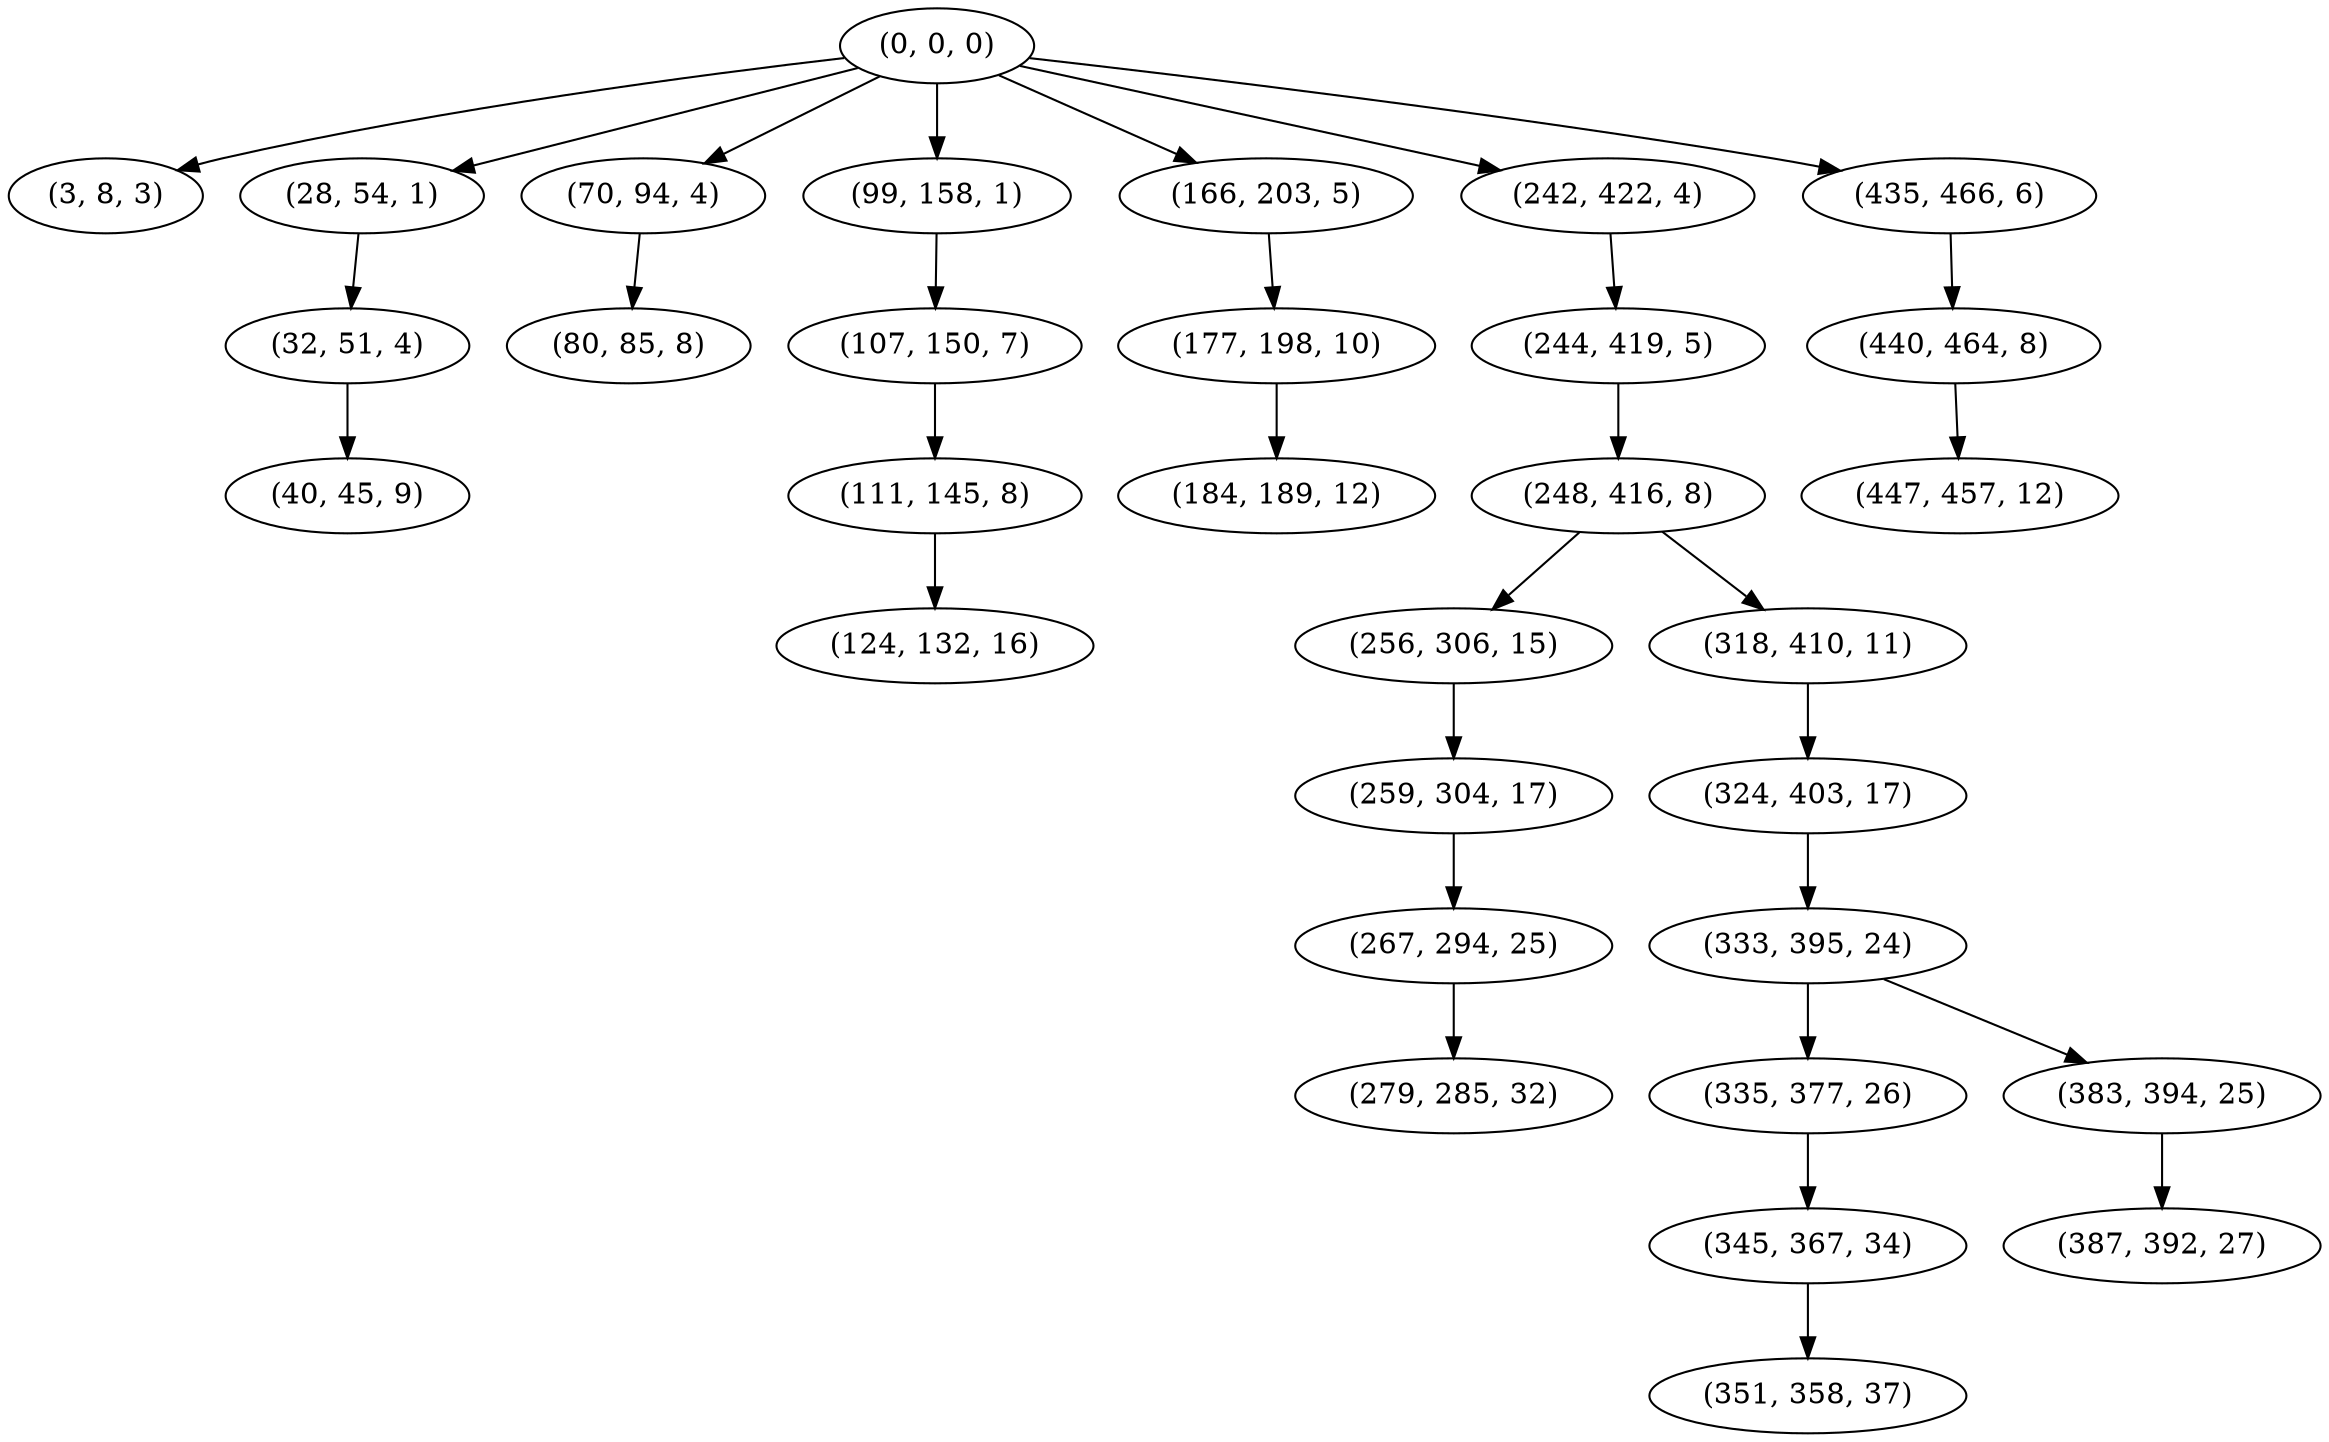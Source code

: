 digraph tree {
    "(0, 0, 0)";
    "(3, 8, 3)";
    "(28, 54, 1)";
    "(32, 51, 4)";
    "(40, 45, 9)";
    "(70, 94, 4)";
    "(80, 85, 8)";
    "(99, 158, 1)";
    "(107, 150, 7)";
    "(111, 145, 8)";
    "(124, 132, 16)";
    "(166, 203, 5)";
    "(177, 198, 10)";
    "(184, 189, 12)";
    "(242, 422, 4)";
    "(244, 419, 5)";
    "(248, 416, 8)";
    "(256, 306, 15)";
    "(259, 304, 17)";
    "(267, 294, 25)";
    "(279, 285, 32)";
    "(318, 410, 11)";
    "(324, 403, 17)";
    "(333, 395, 24)";
    "(335, 377, 26)";
    "(345, 367, 34)";
    "(351, 358, 37)";
    "(383, 394, 25)";
    "(387, 392, 27)";
    "(435, 466, 6)";
    "(440, 464, 8)";
    "(447, 457, 12)";
    "(0, 0, 0)" -> "(3, 8, 3)";
    "(0, 0, 0)" -> "(28, 54, 1)";
    "(0, 0, 0)" -> "(70, 94, 4)";
    "(0, 0, 0)" -> "(99, 158, 1)";
    "(0, 0, 0)" -> "(166, 203, 5)";
    "(0, 0, 0)" -> "(242, 422, 4)";
    "(0, 0, 0)" -> "(435, 466, 6)";
    "(28, 54, 1)" -> "(32, 51, 4)";
    "(32, 51, 4)" -> "(40, 45, 9)";
    "(70, 94, 4)" -> "(80, 85, 8)";
    "(99, 158, 1)" -> "(107, 150, 7)";
    "(107, 150, 7)" -> "(111, 145, 8)";
    "(111, 145, 8)" -> "(124, 132, 16)";
    "(166, 203, 5)" -> "(177, 198, 10)";
    "(177, 198, 10)" -> "(184, 189, 12)";
    "(242, 422, 4)" -> "(244, 419, 5)";
    "(244, 419, 5)" -> "(248, 416, 8)";
    "(248, 416, 8)" -> "(256, 306, 15)";
    "(248, 416, 8)" -> "(318, 410, 11)";
    "(256, 306, 15)" -> "(259, 304, 17)";
    "(259, 304, 17)" -> "(267, 294, 25)";
    "(267, 294, 25)" -> "(279, 285, 32)";
    "(318, 410, 11)" -> "(324, 403, 17)";
    "(324, 403, 17)" -> "(333, 395, 24)";
    "(333, 395, 24)" -> "(335, 377, 26)";
    "(333, 395, 24)" -> "(383, 394, 25)";
    "(335, 377, 26)" -> "(345, 367, 34)";
    "(345, 367, 34)" -> "(351, 358, 37)";
    "(383, 394, 25)" -> "(387, 392, 27)";
    "(435, 466, 6)" -> "(440, 464, 8)";
    "(440, 464, 8)" -> "(447, 457, 12)";
}
